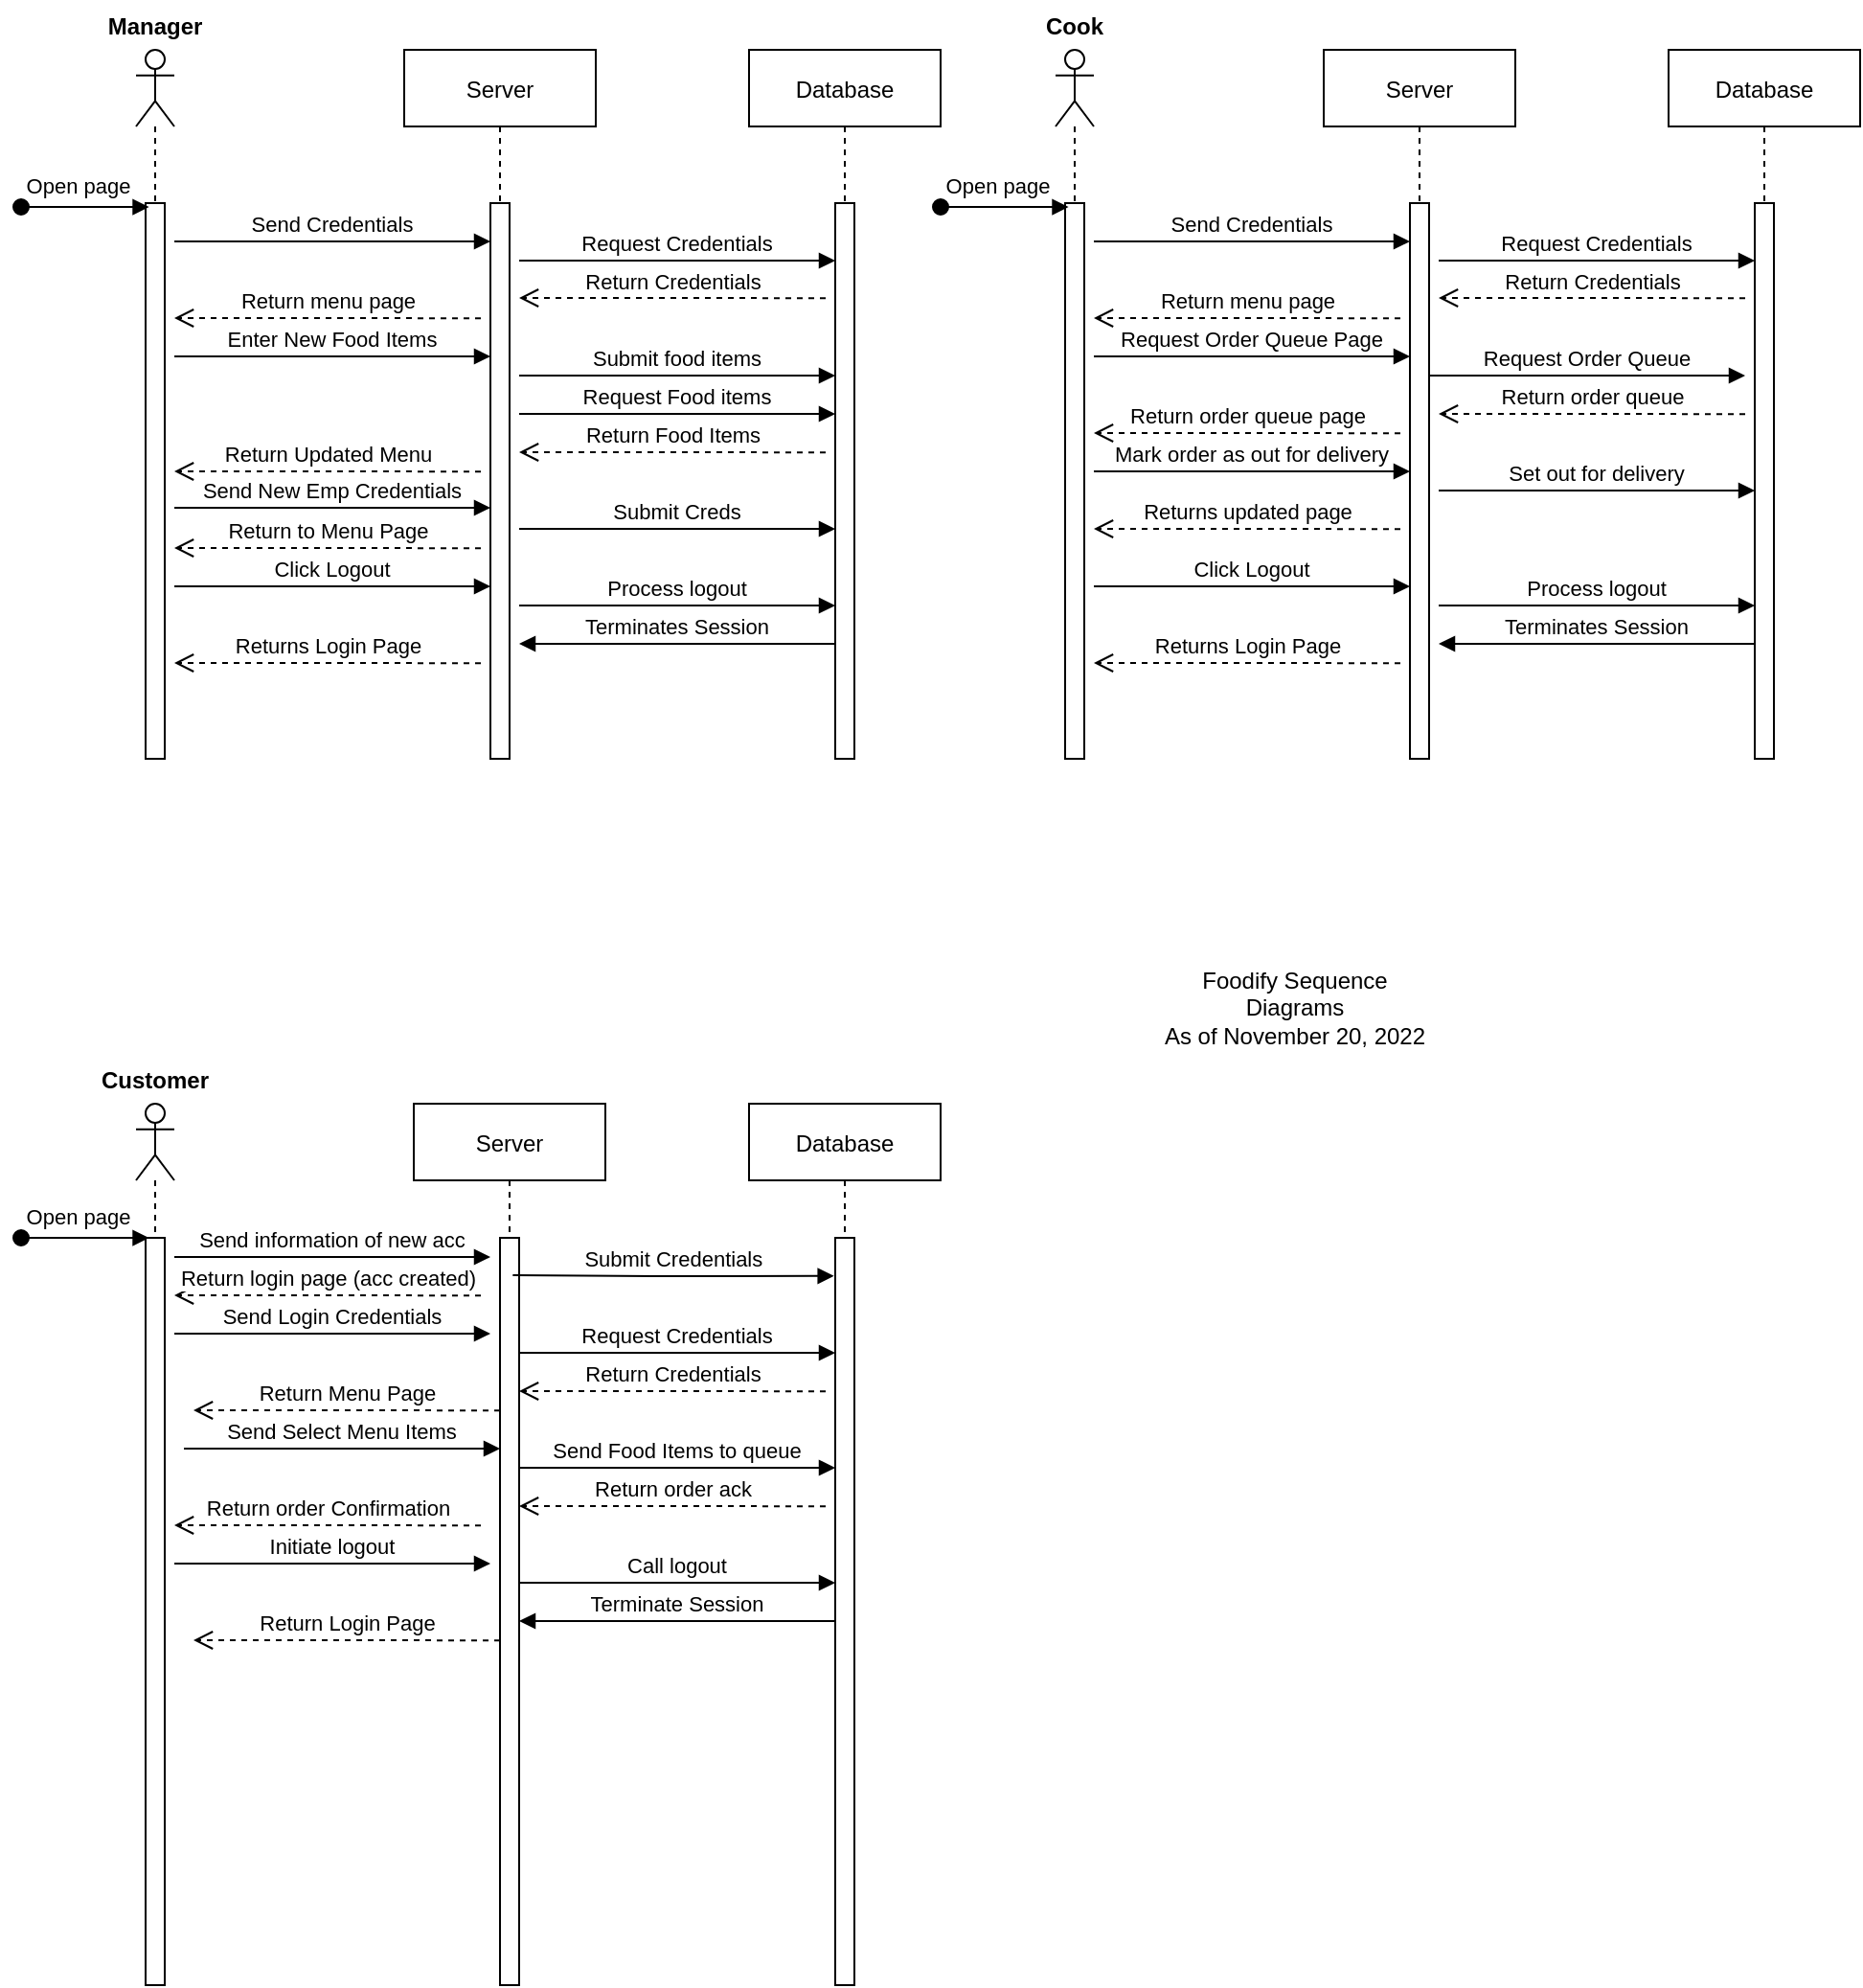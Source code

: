 <mxfile version="20.5.3" type="device"><diagram id="XCYqeTcDmQ6hB2Z--iJL" name="Page-1"><mxGraphModel dx="929" dy="371" grid="1" gridSize="10" guides="1" tooltips="1" connect="1" arrows="1" fold="1" page="1" pageScale="1" pageWidth="850" pageHeight="1100" math="0" shadow="0"><root><mxCell id="0"/><mxCell id="1" parent="0"/><mxCell id="u1nJ_JYXvhrm_an5Al8N-1" value="Server" style="shape=umlLifeline;perimeter=lifelinePerimeter;container=1;collapsible=0;recursiveResize=0;rounded=0;shadow=0;strokeWidth=1;" vertex="1" parent="1"><mxGeometry x="220" y="40" width="100" height="370" as="geometry"/></mxCell><mxCell id="u1nJ_JYXvhrm_an5Al8N-2" value="" style="points=[];perimeter=orthogonalPerimeter;rounded=0;shadow=0;strokeWidth=1;" vertex="1" parent="u1nJ_JYXvhrm_an5Al8N-1"><mxGeometry x="45" y="80" width="10" height="290" as="geometry"/></mxCell><mxCell id="u1nJ_JYXvhrm_an5Al8N-3" value="Request Credentials" style="verticalAlign=bottom;endArrow=block;entryX=0;entryY=0;shadow=0;strokeWidth=1;" edge="1" parent="u1nJ_JYXvhrm_an5Al8N-1"><mxGeometry relative="1" as="geometry"><mxPoint x="60" y="110" as="sourcePoint"/><Array as="points"><mxPoint x="130" y="110"/></Array><mxPoint x="225" y="110.0" as="targetPoint"/></mxGeometry></mxCell><mxCell id="u1nJ_JYXvhrm_an5Al8N-4" value="Enter New Food Items" style="verticalAlign=bottom;endArrow=block;entryX=0;entryY=0;shadow=0;strokeWidth=1;" edge="1" parent="u1nJ_JYXvhrm_an5Al8N-1"><mxGeometry relative="1" as="geometry"><mxPoint x="-120" y="160" as="sourcePoint"/><Array as="points"><mxPoint x="-50" y="160"/></Array><mxPoint x="45" y="160.0" as="targetPoint"/></mxGeometry></mxCell><mxCell id="u1nJ_JYXvhrm_an5Al8N-11" value="Server" style="shape=umlLifeline;perimeter=lifelinePerimeter;container=1;collapsible=0;recursiveResize=0;rounded=0;shadow=0;strokeWidth=1;" vertex="1" parent="1"><mxGeometry x="225" y="590" width="100" height="460" as="geometry"/></mxCell><mxCell id="u1nJ_JYXvhrm_an5Al8N-12" value="" style="points=[];perimeter=orthogonalPerimeter;rounded=0;shadow=0;strokeWidth=1;" vertex="1" parent="u1nJ_JYXvhrm_an5Al8N-11"><mxGeometry x="45" y="70" width="10" height="390" as="geometry"/></mxCell><mxCell id="u1nJ_JYXvhrm_an5Al8N-69" value="Request Credentials" style="verticalAlign=bottom;endArrow=block;entryX=0;entryY=0;shadow=0;strokeWidth=1;" edge="1" parent="u1nJ_JYXvhrm_an5Al8N-11"><mxGeometry relative="1" as="geometry"><mxPoint x="55" y="130" as="sourcePoint"/><Array as="points"><mxPoint x="125" y="130"/></Array><mxPoint x="220" y="130" as="targetPoint"/></mxGeometry></mxCell><mxCell id="u1nJ_JYXvhrm_an5Al8N-71" value="Return Menu Page" style="html=1;verticalAlign=bottom;endArrow=open;dashed=1;endSize=8;rounded=0;" edge="1" parent="u1nJ_JYXvhrm_an5Al8N-11"><mxGeometry relative="1" as="geometry"><mxPoint x="45" y="160.08" as="sourcePoint"/><mxPoint x="-115" y="160" as="targetPoint"/></mxGeometry></mxCell><mxCell id="u1nJ_JYXvhrm_an5Al8N-75" value="Send Select Menu Items" style="verticalAlign=bottom;endArrow=block;entryX=0;entryY=0;shadow=0;strokeWidth=1;" edge="1" parent="u1nJ_JYXvhrm_an5Al8N-11"><mxGeometry relative="1" as="geometry"><mxPoint x="-120" y="180" as="sourcePoint"/><Array as="points"><mxPoint x="-50" y="180"/></Array><mxPoint x="45" y="180" as="targetPoint"/></mxGeometry></mxCell><mxCell id="u1nJ_JYXvhrm_an5Al8N-77" value="Return order ack" style="html=1;verticalAlign=bottom;endArrow=open;dashed=1;endSize=8;rounded=0;" edge="1" parent="u1nJ_JYXvhrm_an5Al8N-11"><mxGeometry relative="1" as="geometry"><mxPoint x="215" y="210.08" as="sourcePoint"/><mxPoint x="55" y="210" as="targetPoint"/></mxGeometry></mxCell><mxCell id="u1nJ_JYXvhrm_an5Al8N-82" value="Terminate Session" style="verticalAlign=bottom;endArrow=block;entryX=1;entryY=0;shadow=0;strokeWidth=1;" edge="1" parent="u1nJ_JYXvhrm_an5Al8N-11"><mxGeometry relative="1" as="geometry"><mxPoint x="220" y="270" as="sourcePoint"/><mxPoint x="55" y="270" as="targetPoint"/></mxGeometry></mxCell><mxCell id="u1nJ_JYXvhrm_an5Al8N-22" value="Foodify Sequence Diagrams&lt;br&gt;As of November 20, 2022" style="text;html=1;strokeColor=none;fillColor=none;align=center;verticalAlign=middle;whiteSpace=wrap;rounded=0;" vertex="1" parent="1"><mxGeometry x="610" y="500" width="150" height="80" as="geometry"/></mxCell><mxCell id="u1nJ_JYXvhrm_an5Al8N-25" value="Manager" style="text;align=center;fontStyle=1;verticalAlign=middle;spacingLeft=3;spacingRight=3;strokeColor=none;rotatable=0;points=[[0,0.5],[1,0.5]];portConstraint=eastwest;" vertex="1" parent="1"><mxGeometry x="50" y="14" width="80" height="26" as="geometry"/></mxCell><mxCell id="u1nJ_JYXvhrm_an5Al8N-26" value="" style="shape=umlLifeline;participant=umlActor;perimeter=lifelinePerimeter;whiteSpace=wrap;html=1;container=1;collapsible=0;recursiveResize=0;verticalAlign=top;spacingTop=36;outlineConnect=0;" vertex="1" parent="1"><mxGeometry x="80" y="40" width="20" height="370" as="geometry"/></mxCell><mxCell id="u1nJ_JYXvhrm_an5Al8N-27" value="" style="points=[];perimeter=orthogonalPerimeter;rounded=0;shadow=0;strokeWidth=1;" vertex="1" parent="u1nJ_JYXvhrm_an5Al8N-26"><mxGeometry x="5" y="80" width="10" height="290" as="geometry"/></mxCell><mxCell id="u1nJ_JYXvhrm_an5Al8N-28" value="Customer" style="text;align=center;fontStyle=1;verticalAlign=middle;spacingLeft=3;spacingRight=3;strokeColor=none;rotatable=0;points=[[0,0.5],[1,0.5]];portConstraint=eastwest;" vertex="1" parent="1"><mxGeometry x="50" y="564" width="80" height="26" as="geometry"/></mxCell><mxCell id="u1nJ_JYXvhrm_an5Al8N-29" value="Open page" style="verticalAlign=bottom;startArrow=oval;endArrow=block;startSize=8;shadow=0;strokeWidth=1;entryX=0.176;entryY=0.007;entryDx=0;entryDy=0;entryPerimeter=0;" edge="1" parent="1" target="u1nJ_JYXvhrm_an5Al8N-27"><mxGeometry x="-0.101" y="2" relative="1" as="geometry"><mxPoint x="20" y="122" as="sourcePoint"/><mxPoint x="80" y="120" as="targetPoint"/><mxPoint as="offset"/></mxGeometry></mxCell><mxCell id="u1nJ_JYXvhrm_an5Al8N-31" value="" style="shape=umlLifeline;participant=umlActor;perimeter=lifelinePerimeter;whiteSpace=wrap;html=1;container=1;collapsible=0;recursiveResize=0;verticalAlign=top;spacingTop=36;outlineConnect=0;" vertex="1" parent="1"><mxGeometry x="80" y="590" width="20" height="440" as="geometry"/></mxCell><mxCell id="u1nJ_JYXvhrm_an5Al8N-32" value="" style="points=[];perimeter=orthogonalPerimeter;rounded=0;shadow=0;strokeWidth=1;" vertex="1" parent="u1nJ_JYXvhrm_an5Al8N-31"><mxGeometry x="5" y="70" width="10" height="390" as="geometry"/></mxCell><mxCell id="u1nJ_JYXvhrm_an5Al8N-33" value="" style="verticalAlign=bottom;endArrow=none;shadow=0;strokeWidth=1;" edge="1" parent="u1nJ_JYXvhrm_an5Al8N-31" source="u1nJ_JYXvhrm_an5Al8N-32" target="u1nJ_JYXvhrm_an5Al8N-31"><mxGeometry relative="1" as="geometry"><mxPoint x="-345" y="80" as="sourcePoint"/><mxPoint x="194.5" y="80" as="targetPoint"/><Array as="points"/></mxGeometry></mxCell><mxCell id="u1nJ_JYXvhrm_an5Al8N-35" value="Database" style="shape=umlLifeline;perimeter=lifelinePerimeter;container=1;collapsible=0;recursiveResize=0;rounded=0;shadow=0;strokeWidth=1;" vertex="1" parent="1"><mxGeometry x="400" y="40" width="100" height="370" as="geometry"/></mxCell><mxCell id="u1nJ_JYXvhrm_an5Al8N-36" value="" style="points=[];perimeter=orthogonalPerimeter;rounded=0;shadow=0;strokeWidth=1;" vertex="1" parent="u1nJ_JYXvhrm_an5Al8N-35"><mxGeometry x="45" y="80" width="10" height="290" as="geometry"/></mxCell><mxCell id="u1nJ_JYXvhrm_an5Al8N-37" value="Submit Creds" style="verticalAlign=bottom;endArrow=block;entryX=0;entryY=0;shadow=0;strokeWidth=1;" edge="1" parent="u1nJ_JYXvhrm_an5Al8N-35"><mxGeometry relative="1" as="geometry"><mxPoint x="-120" y="250" as="sourcePoint"/><Array as="points"><mxPoint x="-50" y="250"/></Array><mxPoint x="45" y="250.0" as="targetPoint"/></mxGeometry></mxCell><mxCell id="u1nJ_JYXvhrm_an5Al8N-38" value="Send Credentials" style="verticalAlign=bottom;endArrow=block;entryX=0;entryY=0;shadow=0;strokeWidth=1;" edge="1" parent="1"><mxGeometry relative="1" as="geometry"><mxPoint x="100" y="140" as="sourcePoint"/><Array as="points"><mxPoint x="170" y="140"/></Array><mxPoint x="265" y="140.0" as="targetPoint"/></mxGeometry></mxCell><mxCell id="u1nJ_JYXvhrm_an5Al8N-39" value="Return Credentials" style="html=1;verticalAlign=bottom;endArrow=open;dashed=1;endSize=8;rounded=0;" edge="1" parent="1"><mxGeometry relative="1" as="geometry"><mxPoint x="440" y="169.58" as="sourcePoint"/><mxPoint x="280" y="169.5" as="targetPoint"/></mxGeometry></mxCell><mxCell id="u1nJ_JYXvhrm_an5Al8N-40" value="Return menu page" style="html=1;verticalAlign=bottom;endArrow=open;dashed=1;endSize=8;rounded=0;" edge="1" parent="1"><mxGeometry relative="1" as="geometry"><mxPoint x="260" y="180.08" as="sourcePoint"/><mxPoint x="100" y="180" as="targetPoint"/></mxGeometry></mxCell><mxCell id="u1nJ_JYXvhrm_an5Al8N-41" value="Submit food items" style="verticalAlign=bottom;endArrow=block;entryX=0;entryY=0;shadow=0;strokeWidth=1;" edge="1" parent="1"><mxGeometry relative="1" as="geometry"><mxPoint x="280" y="210" as="sourcePoint"/><Array as="points"><mxPoint x="350" y="210"/></Array><mxPoint x="445" y="210.0" as="targetPoint"/></mxGeometry></mxCell><mxCell id="u1nJ_JYXvhrm_an5Al8N-42" value="Request Food items" style="verticalAlign=bottom;endArrow=block;entryX=0;entryY=0;shadow=0;strokeWidth=1;" edge="1" parent="1"><mxGeometry relative="1" as="geometry"><mxPoint x="280" y="230" as="sourcePoint"/><Array as="points"><mxPoint x="350" y="230"/></Array><mxPoint x="445" y="230.0" as="targetPoint"/></mxGeometry></mxCell><mxCell id="u1nJ_JYXvhrm_an5Al8N-43" value="Return Food Items" style="html=1;verticalAlign=bottom;endArrow=open;dashed=1;endSize=8;rounded=0;" edge="1" parent="1"><mxGeometry relative="1" as="geometry"><mxPoint x="440" y="250.08" as="sourcePoint"/><mxPoint x="280" y="250" as="targetPoint"/></mxGeometry></mxCell><mxCell id="u1nJ_JYXvhrm_an5Al8N-44" value="Return Updated Menu" style="html=1;verticalAlign=bottom;endArrow=open;dashed=1;endSize=8;rounded=0;" edge="1" parent="1"><mxGeometry relative="1" as="geometry"><mxPoint x="260" y="260.08" as="sourcePoint"/><mxPoint x="100" y="260" as="targetPoint"/></mxGeometry></mxCell><mxCell id="u1nJ_JYXvhrm_an5Al8N-45" value="Send New Emp Credentials" style="verticalAlign=bottom;endArrow=block;entryX=0;entryY=0;shadow=0;strokeWidth=1;" edge="1" parent="1"><mxGeometry relative="1" as="geometry"><mxPoint x="100" y="279" as="sourcePoint"/><Array as="points"><mxPoint x="170" y="279"/></Array><mxPoint x="265" y="279.0" as="targetPoint"/></mxGeometry></mxCell><mxCell id="u1nJ_JYXvhrm_an5Al8N-46" value="Return to Menu Page" style="html=1;verticalAlign=bottom;endArrow=open;dashed=1;endSize=8;rounded=0;" edge="1" parent="1"><mxGeometry relative="1" as="geometry"><mxPoint x="260" y="300.08" as="sourcePoint"/><mxPoint x="100" y="300" as="targetPoint"/></mxGeometry></mxCell><mxCell id="u1nJ_JYXvhrm_an5Al8N-47" value="Click Logout" style="verticalAlign=bottom;endArrow=block;entryX=0;entryY=0;shadow=0;strokeWidth=1;" edge="1" parent="1"><mxGeometry relative="1" as="geometry"><mxPoint x="100" y="320" as="sourcePoint"/><Array as="points"><mxPoint x="170" y="320"/></Array><mxPoint x="265" y="320.0" as="targetPoint"/></mxGeometry></mxCell><mxCell id="u1nJ_JYXvhrm_an5Al8N-48" value="Process logout" style="verticalAlign=bottom;endArrow=block;entryX=0;entryY=0;shadow=0;strokeWidth=1;" edge="1" parent="1"><mxGeometry relative="1" as="geometry"><mxPoint x="280" y="330" as="sourcePoint"/><Array as="points"><mxPoint x="350" y="330"/></Array><mxPoint x="445" y="330.0" as="targetPoint"/></mxGeometry></mxCell><mxCell id="u1nJ_JYXvhrm_an5Al8N-49" value="Terminates Session" style="verticalAlign=bottom;endArrow=block;entryX=1;entryY=0;shadow=0;strokeWidth=1;" edge="1" parent="1"><mxGeometry relative="1" as="geometry"><mxPoint x="445" y="350" as="sourcePoint"/><mxPoint x="280" y="350" as="targetPoint"/></mxGeometry></mxCell><mxCell id="u1nJ_JYXvhrm_an5Al8N-50" value="Returns Login Page" style="html=1;verticalAlign=bottom;endArrow=open;dashed=1;endSize=8;rounded=0;" edge="1" parent="1"><mxGeometry relative="1" as="geometry"><mxPoint x="260" y="360.08" as="sourcePoint"/><mxPoint x="100" y="360" as="targetPoint"/></mxGeometry></mxCell><mxCell id="u1nJ_JYXvhrm_an5Al8N-51" value="Database" style="shape=umlLifeline;perimeter=lifelinePerimeter;container=1;collapsible=0;recursiveResize=0;rounded=0;shadow=0;strokeWidth=1;" vertex="1" parent="1"><mxGeometry x="400" y="590" width="100" height="460" as="geometry"/></mxCell><mxCell id="u1nJ_JYXvhrm_an5Al8N-52" value="" style="points=[];perimeter=orthogonalPerimeter;rounded=0;shadow=0;strokeWidth=1;" vertex="1" parent="u1nJ_JYXvhrm_an5Al8N-51"><mxGeometry x="45" y="70" width="10" height="390" as="geometry"/></mxCell><mxCell id="u1nJ_JYXvhrm_an5Al8N-76" value="Send Food Items to queue" style="verticalAlign=bottom;endArrow=block;entryX=0;entryY=0;shadow=0;strokeWidth=1;" edge="1" parent="u1nJ_JYXvhrm_an5Al8N-51"><mxGeometry relative="1" as="geometry"><mxPoint x="-120" y="190" as="sourcePoint"/><Array as="points"><mxPoint x="-50" y="190"/></Array><mxPoint x="45" y="190" as="targetPoint"/></mxGeometry></mxCell><mxCell id="u1nJ_JYXvhrm_an5Al8N-63" value="Open page" style="verticalAlign=bottom;startArrow=oval;endArrow=block;startSize=8;shadow=0;strokeWidth=1;entryX=0.176;entryY=0.007;entryDx=0;entryDy=0;entryPerimeter=0;" edge="1" parent="1"><mxGeometry x="-0.101" y="2" relative="1" as="geometry"><mxPoint x="20" y="660" as="sourcePoint"/><mxPoint x="86.76" y="660.03" as="targetPoint"/><mxPoint as="offset"/></mxGeometry></mxCell><mxCell id="u1nJ_JYXvhrm_an5Al8N-64" value="Send information of new acc" style="verticalAlign=bottom;endArrow=block;entryX=0;entryY=0;shadow=0;strokeWidth=1;" edge="1" parent="1"><mxGeometry relative="1" as="geometry"><mxPoint x="100" y="670" as="sourcePoint"/><Array as="points"><mxPoint x="170" y="670"/></Array><mxPoint x="265" y="670" as="targetPoint"/></mxGeometry></mxCell><mxCell id="u1nJ_JYXvhrm_an5Al8N-65" value="Submit Credentials" style="verticalAlign=bottom;endArrow=block;entryX=-0.067;entryY=0.051;shadow=0;strokeWidth=1;exitX=0.667;exitY=0.05;exitDx=0;exitDy=0;exitPerimeter=0;entryDx=0;entryDy=0;entryPerimeter=0;" edge="1" parent="1" source="u1nJ_JYXvhrm_an5Al8N-12" target="u1nJ_JYXvhrm_an5Al8N-52"><mxGeometry relative="1" as="geometry"><mxPoint x="290" y="680" as="sourcePoint"/><Array as="points"><mxPoint x="360" y="680"/></Array><mxPoint x="455" y="680" as="targetPoint"/></mxGeometry></mxCell><mxCell id="u1nJ_JYXvhrm_an5Al8N-67" value="Return login page (acc created)" style="html=1;verticalAlign=bottom;endArrow=open;dashed=1;endSize=8;rounded=0;" edge="1" parent="1"><mxGeometry relative="1" as="geometry"><mxPoint x="260" y="690.08" as="sourcePoint"/><mxPoint x="100" y="690" as="targetPoint"/></mxGeometry></mxCell><mxCell id="u1nJ_JYXvhrm_an5Al8N-68" value="Send Login Credentials" style="verticalAlign=bottom;endArrow=block;entryX=0;entryY=0;shadow=0;strokeWidth=1;" edge="1" parent="1"><mxGeometry relative="1" as="geometry"><mxPoint x="100" y="710" as="sourcePoint"/><Array as="points"><mxPoint x="170" y="710"/></Array><mxPoint x="265" y="710" as="targetPoint"/></mxGeometry></mxCell><mxCell id="u1nJ_JYXvhrm_an5Al8N-70" value="Return Credentials" style="html=1;verticalAlign=bottom;endArrow=open;dashed=1;endSize=8;rounded=0;" edge="1" parent="1"><mxGeometry relative="1" as="geometry"><mxPoint x="440" y="740.08" as="sourcePoint"/><mxPoint x="280" y="740" as="targetPoint"/></mxGeometry></mxCell><mxCell id="u1nJ_JYXvhrm_an5Al8N-78" value="Return order Confirmation" style="html=1;verticalAlign=bottom;endArrow=open;dashed=1;endSize=8;rounded=0;" edge="1" parent="1"><mxGeometry relative="1" as="geometry"><mxPoint x="260" y="810.08" as="sourcePoint"/><mxPoint x="100" y="810" as="targetPoint"/></mxGeometry></mxCell><mxCell id="u1nJ_JYXvhrm_an5Al8N-80" value="Initiate logout" style="verticalAlign=bottom;endArrow=block;entryX=0;entryY=0;shadow=0;strokeWidth=1;" edge="1" parent="1"><mxGeometry relative="1" as="geometry"><mxPoint x="100" y="830" as="sourcePoint"/><Array as="points"><mxPoint x="170" y="830"/></Array><mxPoint x="265" y="830" as="targetPoint"/></mxGeometry></mxCell><mxCell id="u1nJ_JYXvhrm_an5Al8N-81" value="Call logout" style="verticalAlign=bottom;endArrow=block;entryX=0;entryY=0;shadow=0;strokeWidth=1;" edge="1" parent="1"><mxGeometry relative="1" as="geometry"><mxPoint x="280" y="840" as="sourcePoint"/><Array as="points"><mxPoint x="350" y="840"/></Array><mxPoint x="445" y="840" as="targetPoint"/></mxGeometry></mxCell><mxCell id="u1nJ_JYXvhrm_an5Al8N-83" value="Return Login Page" style="html=1;verticalAlign=bottom;endArrow=open;dashed=1;endSize=8;rounded=0;" edge="1" parent="1"><mxGeometry relative="1" as="geometry"><mxPoint x="270" y="870.08" as="sourcePoint"/><mxPoint x="110" y="870" as="targetPoint"/></mxGeometry></mxCell><mxCell id="u1nJ_JYXvhrm_an5Al8N-84" value="Server" style="shape=umlLifeline;perimeter=lifelinePerimeter;container=1;collapsible=0;recursiveResize=0;rounded=0;shadow=0;strokeWidth=1;" vertex="1" parent="1"><mxGeometry x="700" y="40" width="100" height="370" as="geometry"/></mxCell><mxCell id="u1nJ_JYXvhrm_an5Al8N-85" value="" style="points=[];perimeter=orthogonalPerimeter;rounded=0;shadow=0;strokeWidth=1;" vertex="1" parent="u1nJ_JYXvhrm_an5Al8N-84"><mxGeometry x="45" y="80" width="10" height="290" as="geometry"/></mxCell><mxCell id="u1nJ_JYXvhrm_an5Al8N-86" value="Request Credentials" style="verticalAlign=bottom;endArrow=block;entryX=0;entryY=0;shadow=0;strokeWidth=1;" edge="1" parent="u1nJ_JYXvhrm_an5Al8N-84"><mxGeometry relative="1" as="geometry"><mxPoint x="60" y="110" as="sourcePoint"/><Array as="points"><mxPoint x="130" y="110"/></Array><mxPoint x="225" y="110.0" as="targetPoint"/></mxGeometry></mxCell><mxCell id="u1nJ_JYXvhrm_an5Al8N-108" value="Request Order Queue Page" style="verticalAlign=bottom;endArrow=block;entryX=0;entryY=0;shadow=0;strokeWidth=1;" edge="1" parent="u1nJ_JYXvhrm_an5Al8N-84"><mxGeometry relative="1" as="geometry"><mxPoint x="-120" y="160" as="sourcePoint"/><Array as="points"><mxPoint x="-50" y="160"/></Array><mxPoint x="45" y="160.0" as="targetPoint"/></mxGeometry></mxCell><mxCell id="u1nJ_JYXvhrm_an5Al8N-113" value="Return order queue page" style="html=1;verticalAlign=bottom;endArrow=open;dashed=1;endSize=8;rounded=0;" edge="1" parent="u1nJ_JYXvhrm_an5Al8N-84"><mxGeometry relative="1" as="geometry"><mxPoint x="40" y="200.08" as="sourcePoint"/><mxPoint x="-120" y="200" as="targetPoint"/></mxGeometry></mxCell><mxCell id="u1nJ_JYXvhrm_an5Al8N-88" value="Cook" style="text;align=center;fontStyle=1;verticalAlign=middle;spacingLeft=3;spacingRight=3;strokeColor=none;rotatable=0;points=[[0,0.5],[1,0.5]];portConstraint=eastwest;" vertex="1" parent="1"><mxGeometry x="530" y="14" width="80" height="26" as="geometry"/></mxCell><mxCell id="u1nJ_JYXvhrm_an5Al8N-89" value="" style="shape=umlLifeline;participant=umlActor;perimeter=lifelinePerimeter;whiteSpace=wrap;html=1;container=1;collapsible=0;recursiveResize=0;verticalAlign=top;spacingTop=36;outlineConnect=0;" vertex="1" parent="1"><mxGeometry x="560" y="40" width="20" height="370" as="geometry"/></mxCell><mxCell id="u1nJ_JYXvhrm_an5Al8N-90" value="" style="points=[];perimeter=orthogonalPerimeter;rounded=0;shadow=0;strokeWidth=1;" vertex="1" parent="u1nJ_JYXvhrm_an5Al8N-89"><mxGeometry x="5" y="80" width="10" height="290" as="geometry"/></mxCell><mxCell id="u1nJ_JYXvhrm_an5Al8N-91" value="Open page" style="verticalAlign=bottom;startArrow=oval;endArrow=block;startSize=8;shadow=0;strokeWidth=1;entryX=0.176;entryY=0.007;entryDx=0;entryDy=0;entryPerimeter=0;" edge="1" parent="1" target="u1nJ_JYXvhrm_an5Al8N-90"><mxGeometry x="-0.101" y="2" relative="1" as="geometry"><mxPoint x="500" y="122" as="sourcePoint"/><mxPoint x="560" y="120" as="targetPoint"/><mxPoint as="offset"/></mxGeometry></mxCell><mxCell id="u1nJ_JYXvhrm_an5Al8N-92" value="Database" style="shape=umlLifeline;perimeter=lifelinePerimeter;container=1;collapsible=0;recursiveResize=0;rounded=0;shadow=0;strokeWidth=1;" vertex="1" parent="1"><mxGeometry x="880" y="40" width="100" height="370" as="geometry"/></mxCell><mxCell id="u1nJ_JYXvhrm_an5Al8N-93" value="" style="points=[];perimeter=orthogonalPerimeter;rounded=0;shadow=0;strokeWidth=1;" vertex="1" parent="u1nJ_JYXvhrm_an5Al8N-92"><mxGeometry x="45" y="80" width="10" height="290" as="geometry"/></mxCell><mxCell id="u1nJ_JYXvhrm_an5Al8N-110" value="Request Order Queue" style="verticalAlign=bottom;endArrow=block;entryX=0;entryY=0;shadow=0;strokeWidth=1;" edge="1" parent="u1nJ_JYXvhrm_an5Al8N-92"><mxGeometry relative="1" as="geometry"><mxPoint x="-125" y="170" as="sourcePoint"/><Array as="points"><mxPoint x="-55" y="170"/></Array><mxPoint x="40" y="170" as="targetPoint"/></mxGeometry></mxCell><mxCell id="u1nJ_JYXvhrm_an5Al8N-95" value="Send Credentials" style="verticalAlign=bottom;endArrow=block;entryX=0;entryY=0;shadow=0;strokeWidth=1;" edge="1" parent="1"><mxGeometry relative="1" as="geometry"><mxPoint x="580" y="140" as="sourcePoint"/><Array as="points"><mxPoint x="650" y="140"/></Array><mxPoint x="745" y="140.0" as="targetPoint"/></mxGeometry></mxCell><mxCell id="u1nJ_JYXvhrm_an5Al8N-96" value="Return Credentials" style="html=1;verticalAlign=bottom;endArrow=open;dashed=1;endSize=8;rounded=0;" edge="1" parent="1"><mxGeometry relative="1" as="geometry"><mxPoint x="920" y="169.58" as="sourcePoint"/><mxPoint x="760" y="169.5" as="targetPoint"/></mxGeometry></mxCell><mxCell id="u1nJ_JYXvhrm_an5Al8N-97" value="Return menu page" style="html=1;verticalAlign=bottom;endArrow=open;dashed=1;endSize=8;rounded=0;" edge="1" parent="1"><mxGeometry relative="1" as="geometry"><mxPoint x="740" y="180.08" as="sourcePoint"/><mxPoint x="580" y="180" as="targetPoint"/></mxGeometry></mxCell><mxCell id="u1nJ_JYXvhrm_an5Al8N-104" value="Click Logout" style="verticalAlign=bottom;endArrow=block;entryX=0;entryY=0;shadow=0;strokeWidth=1;" edge="1" parent="1"><mxGeometry relative="1" as="geometry"><mxPoint x="580" y="320" as="sourcePoint"/><Array as="points"><mxPoint x="650" y="320"/></Array><mxPoint x="745" y="320.0" as="targetPoint"/></mxGeometry></mxCell><mxCell id="u1nJ_JYXvhrm_an5Al8N-105" value="Process logout" style="verticalAlign=bottom;endArrow=block;entryX=0;entryY=0;shadow=0;strokeWidth=1;" edge="1" parent="1"><mxGeometry relative="1" as="geometry"><mxPoint x="760" y="330" as="sourcePoint"/><Array as="points"><mxPoint x="830" y="330"/></Array><mxPoint x="925" y="330.0" as="targetPoint"/></mxGeometry></mxCell><mxCell id="u1nJ_JYXvhrm_an5Al8N-106" value="Terminates Session" style="verticalAlign=bottom;endArrow=block;entryX=1;entryY=0;shadow=0;strokeWidth=1;" edge="1" parent="1"><mxGeometry relative="1" as="geometry"><mxPoint x="925" y="350" as="sourcePoint"/><mxPoint x="760" y="350" as="targetPoint"/></mxGeometry></mxCell><mxCell id="u1nJ_JYXvhrm_an5Al8N-107" value="Returns Login Page" style="html=1;verticalAlign=bottom;endArrow=open;dashed=1;endSize=8;rounded=0;" edge="1" parent="1"><mxGeometry relative="1" as="geometry"><mxPoint x="740" y="360.08" as="sourcePoint"/><mxPoint x="580" y="360" as="targetPoint"/></mxGeometry></mxCell><mxCell id="u1nJ_JYXvhrm_an5Al8N-111" value="Return order queue" style="html=1;verticalAlign=bottom;endArrow=open;dashed=1;endSize=8;rounded=0;" edge="1" parent="1"><mxGeometry relative="1" as="geometry"><mxPoint x="920" y="230.08" as="sourcePoint"/><mxPoint x="760" y="230" as="targetPoint"/></mxGeometry></mxCell><mxCell id="u1nJ_JYXvhrm_an5Al8N-114" value="Mark order as out for delivery" style="verticalAlign=bottom;endArrow=block;entryX=0;entryY=0;shadow=0;strokeWidth=1;" edge="1" parent="1"><mxGeometry relative="1" as="geometry"><mxPoint x="580" y="260" as="sourcePoint"/><Array as="points"><mxPoint x="650" y="260"/></Array><mxPoint x="745" y="260" as="targetPoint"/></mxGeometry></mxCell><mxCell id="u1nJ_JYXvhrm_an5Al8N-115" value="Set out for delivery" style="verticalAlign=bottom;endArrow=block;entryX=0;entryY=0;shadow=0;strokeWidth=1;" edge="1" parent="1"><mxGeometry relative="1" as="geometry"><mxPoint x="760" y="270" as="sourcePoint"/><Array as="points"><mxPoint x="830" y="270"/></Array><mxPoint x="925" y="270" as="targetPoint"/></mxGeometry></mxCell><mxCell id="u1nJ_JYXvhrm_an5Al8N-116" value="Returns updated page" style="html=1;verticalAlign=bottom;endArrow=open;dashed=1;endSize=8;rounded=0;" edge="1" parent="1"><mxGeometry relative="1" as="geometry"><mxPoint x="740" y="290.08" as="sourcePoint"/><mxPoint x="580" y="290" as="targetPoint"/></mxGeometry></mxCell></root></mxGraphModel></diagram></mxfile>